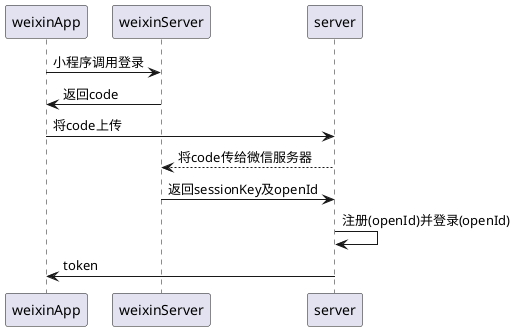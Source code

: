 @startuml
weixinApp-> weixinServer:小程序调用登录
weixinServer->weixinApp:返回code
weixinApp-> server: 将code上传
server --> weixinServer: 将code传给微信服务器
weixinServer->server:返回sessionKey及openId
server->server:注册(openId)并登录(openId)
server-> weixinApp: token
@enduml